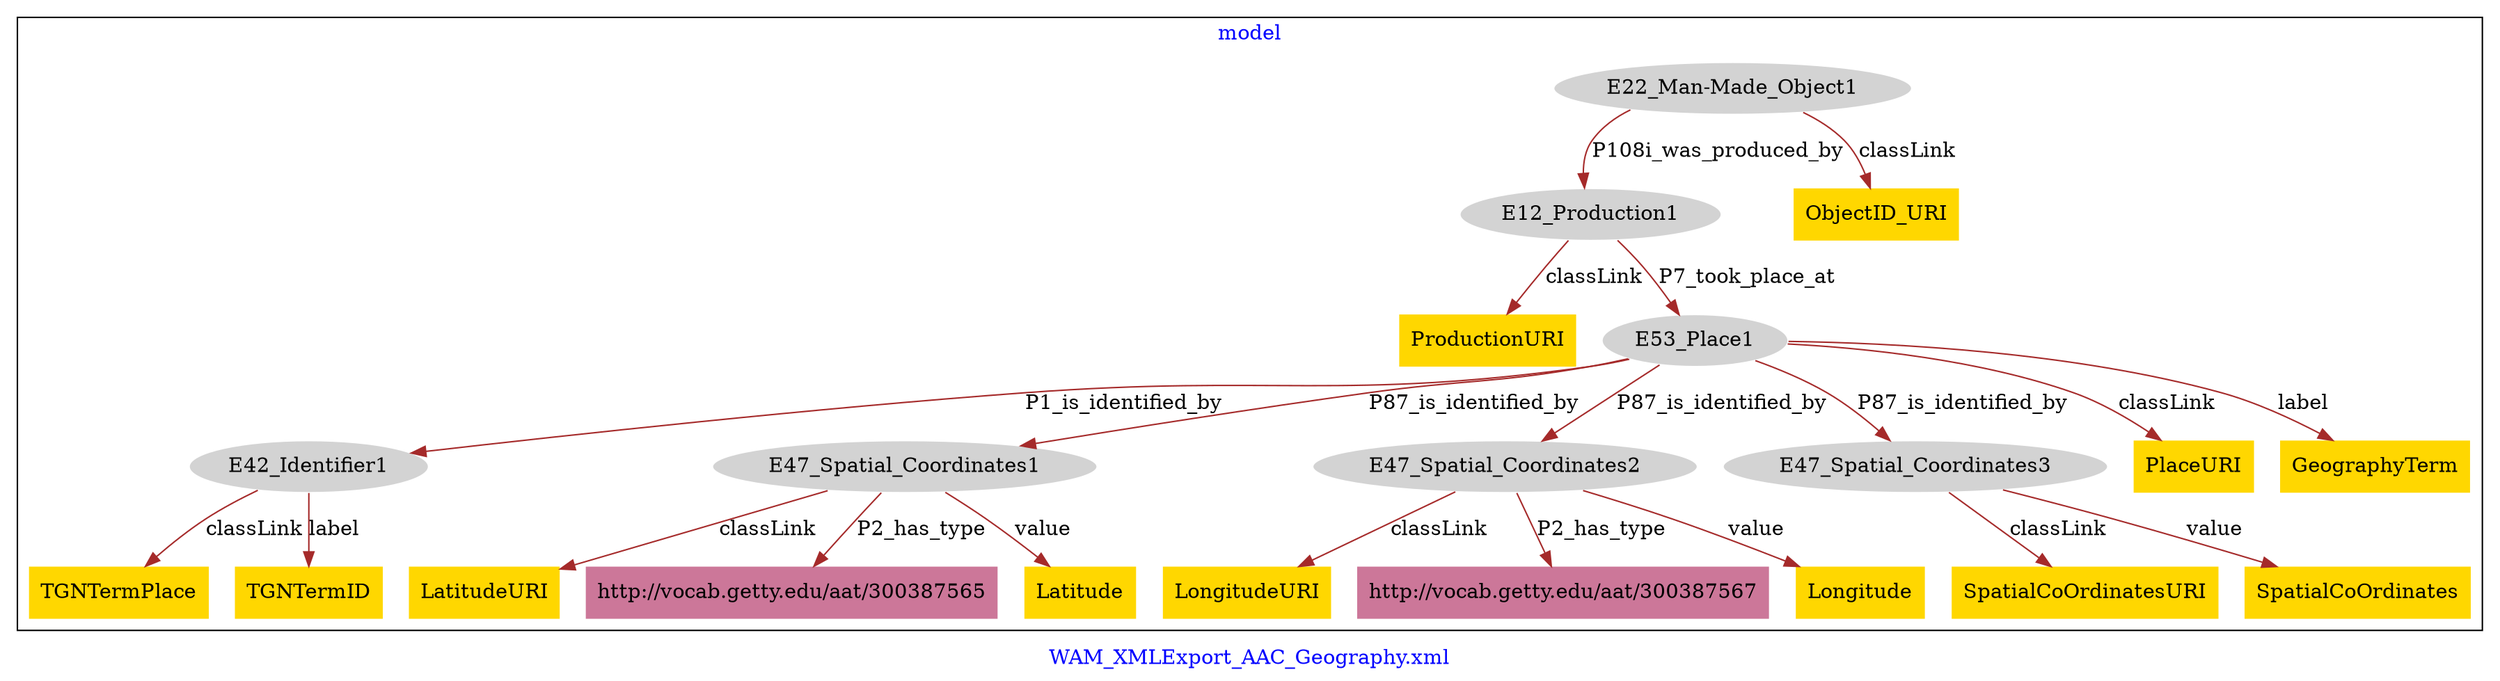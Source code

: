 digraph n0 {
fontcolor="blue"
remincross="true"
label="WAM_XMLExport_AAC_Geography.xml"
subgraph cluster {
label="model"
n2[style="filled",color="white",fillcolor="lightgray",label="E12_Production1"];
n3[shape="plaintext",style="filled",fillcolor="gold",label="ProductionURI"];
n4[style="filled",color="white",fillcolor="lightgray",label="E53_Place1"];
n5[style="filled",color="white",fillcolor="lightgray",label="E22_Man-Made_Object1"];
n6[shape="plaintext",style="filled",fillcolor="gold",label="ObjectID_URI"];
n7[style="filled",color="white",fillcolor="lightgray",label="E42_Identifier1"];
n8[shape="plaintext",style="filled",fillcolor="gold",label="TGNTermPlace"];
n9[shape="plaintext",style="filled",fillcolor="gold",label="TGNTermID"];
n10[style="filled",color="white",fillcolor="lightgray",label="E47_Spatial_Coordinates1"];
n11[shape="plaintext",style="filled",fillcolor="gold",label="LatitudeURI"];
n12[shape="plaintext",style="filled",fillcolor="#CC7799",label="http://vocab.getty.edu/aat/300387565"];
n13[shape="plaintext",style="filled",fillcolor="gold",label="Latitude"];
n14[style="filled",color="white",fillcolor="lightgray",label="E47_Spatial_Coordinates2"];
n15[shape="plaintext",style="filled",fillcolor="gold",label="LongitudeURI"];
n16[shape="plaintext",style="filled",fillcolor="#CC7799",label="http://vocab.getty.edu/aat/300387567"];
n17[shape="plaintext",style="filled",fillcolor="gold",label="Longitude"];
n18[style="filled",color="white",fillcolor="lightgray",label="E47_Spatial_Coordinates3"];
n19[shape="plaintext",style="filled",fillcolor="gold",label="SpatialCoOrdinatesURI"];
n20[shape="plaintext",style="filled",fillcolor="gold",label="SpatialCoOrdinates"];
n21[shape="plaintext",style="filled",fillcolor="gold",label="PlaceURI"];
n22[shape="plaintext",style="filled",fillcolor="gold",label="GeographyTerm"];
}
n2 -> n3[color="brown",fontcolor="black",label="classLink"]
n2 -> n4[color="brown",fontcolor="black",label="P7_took_place_at"]
n5 -> n6[color="brown",fontcolor="black",label="classLink"]
n5 -> n2[color="brown",fontcolor="black",label="P108i_was_produced_by"]
n7 -> n8[color="brown",fontcolor="black",label="classLink"]
n7 -> n9[color="brown",fontcolor="black",label="label"]
n10 -> n11[color="brown",fontcolor="black",label="classLink"]
n10 -> n12[color="brown",fontcolor="black",label="P2_has_type"]
n10 -> n13[color="brown",fontcolor="black",label="value"]
n14 -> n15[color="brown",fontcolor="black",label="classLink"]
n14 -> n16[color="brown",fontcolor="black",label="P2_has_type"]
n14 -> n17[color="brown",fontcolor="black",label="value"]
n18 -> n19[color="brown",fontcolor="black",label="classLink"]
n18 -> n20[color="brown",fontcolor="black",label="value"]
n4 -> n21[color="brown",fontcolor="black",label="classLink"]
n4 -> n7[color="brown",fontcolor="black",label="P1_is_identified_by"]
n4 -> n10[color="brown",fontcolor="black",label="P87_is_identified_by"]
n4 -> n14[color="brown",fontcolor="black",label="P87_is_identified_by"]
n4 -> n18[color="brown",fontcolor="black",label="P87_is_identified_by"]
n4 -> n22[color="brown",fontcolor="black",label="label"]
}
